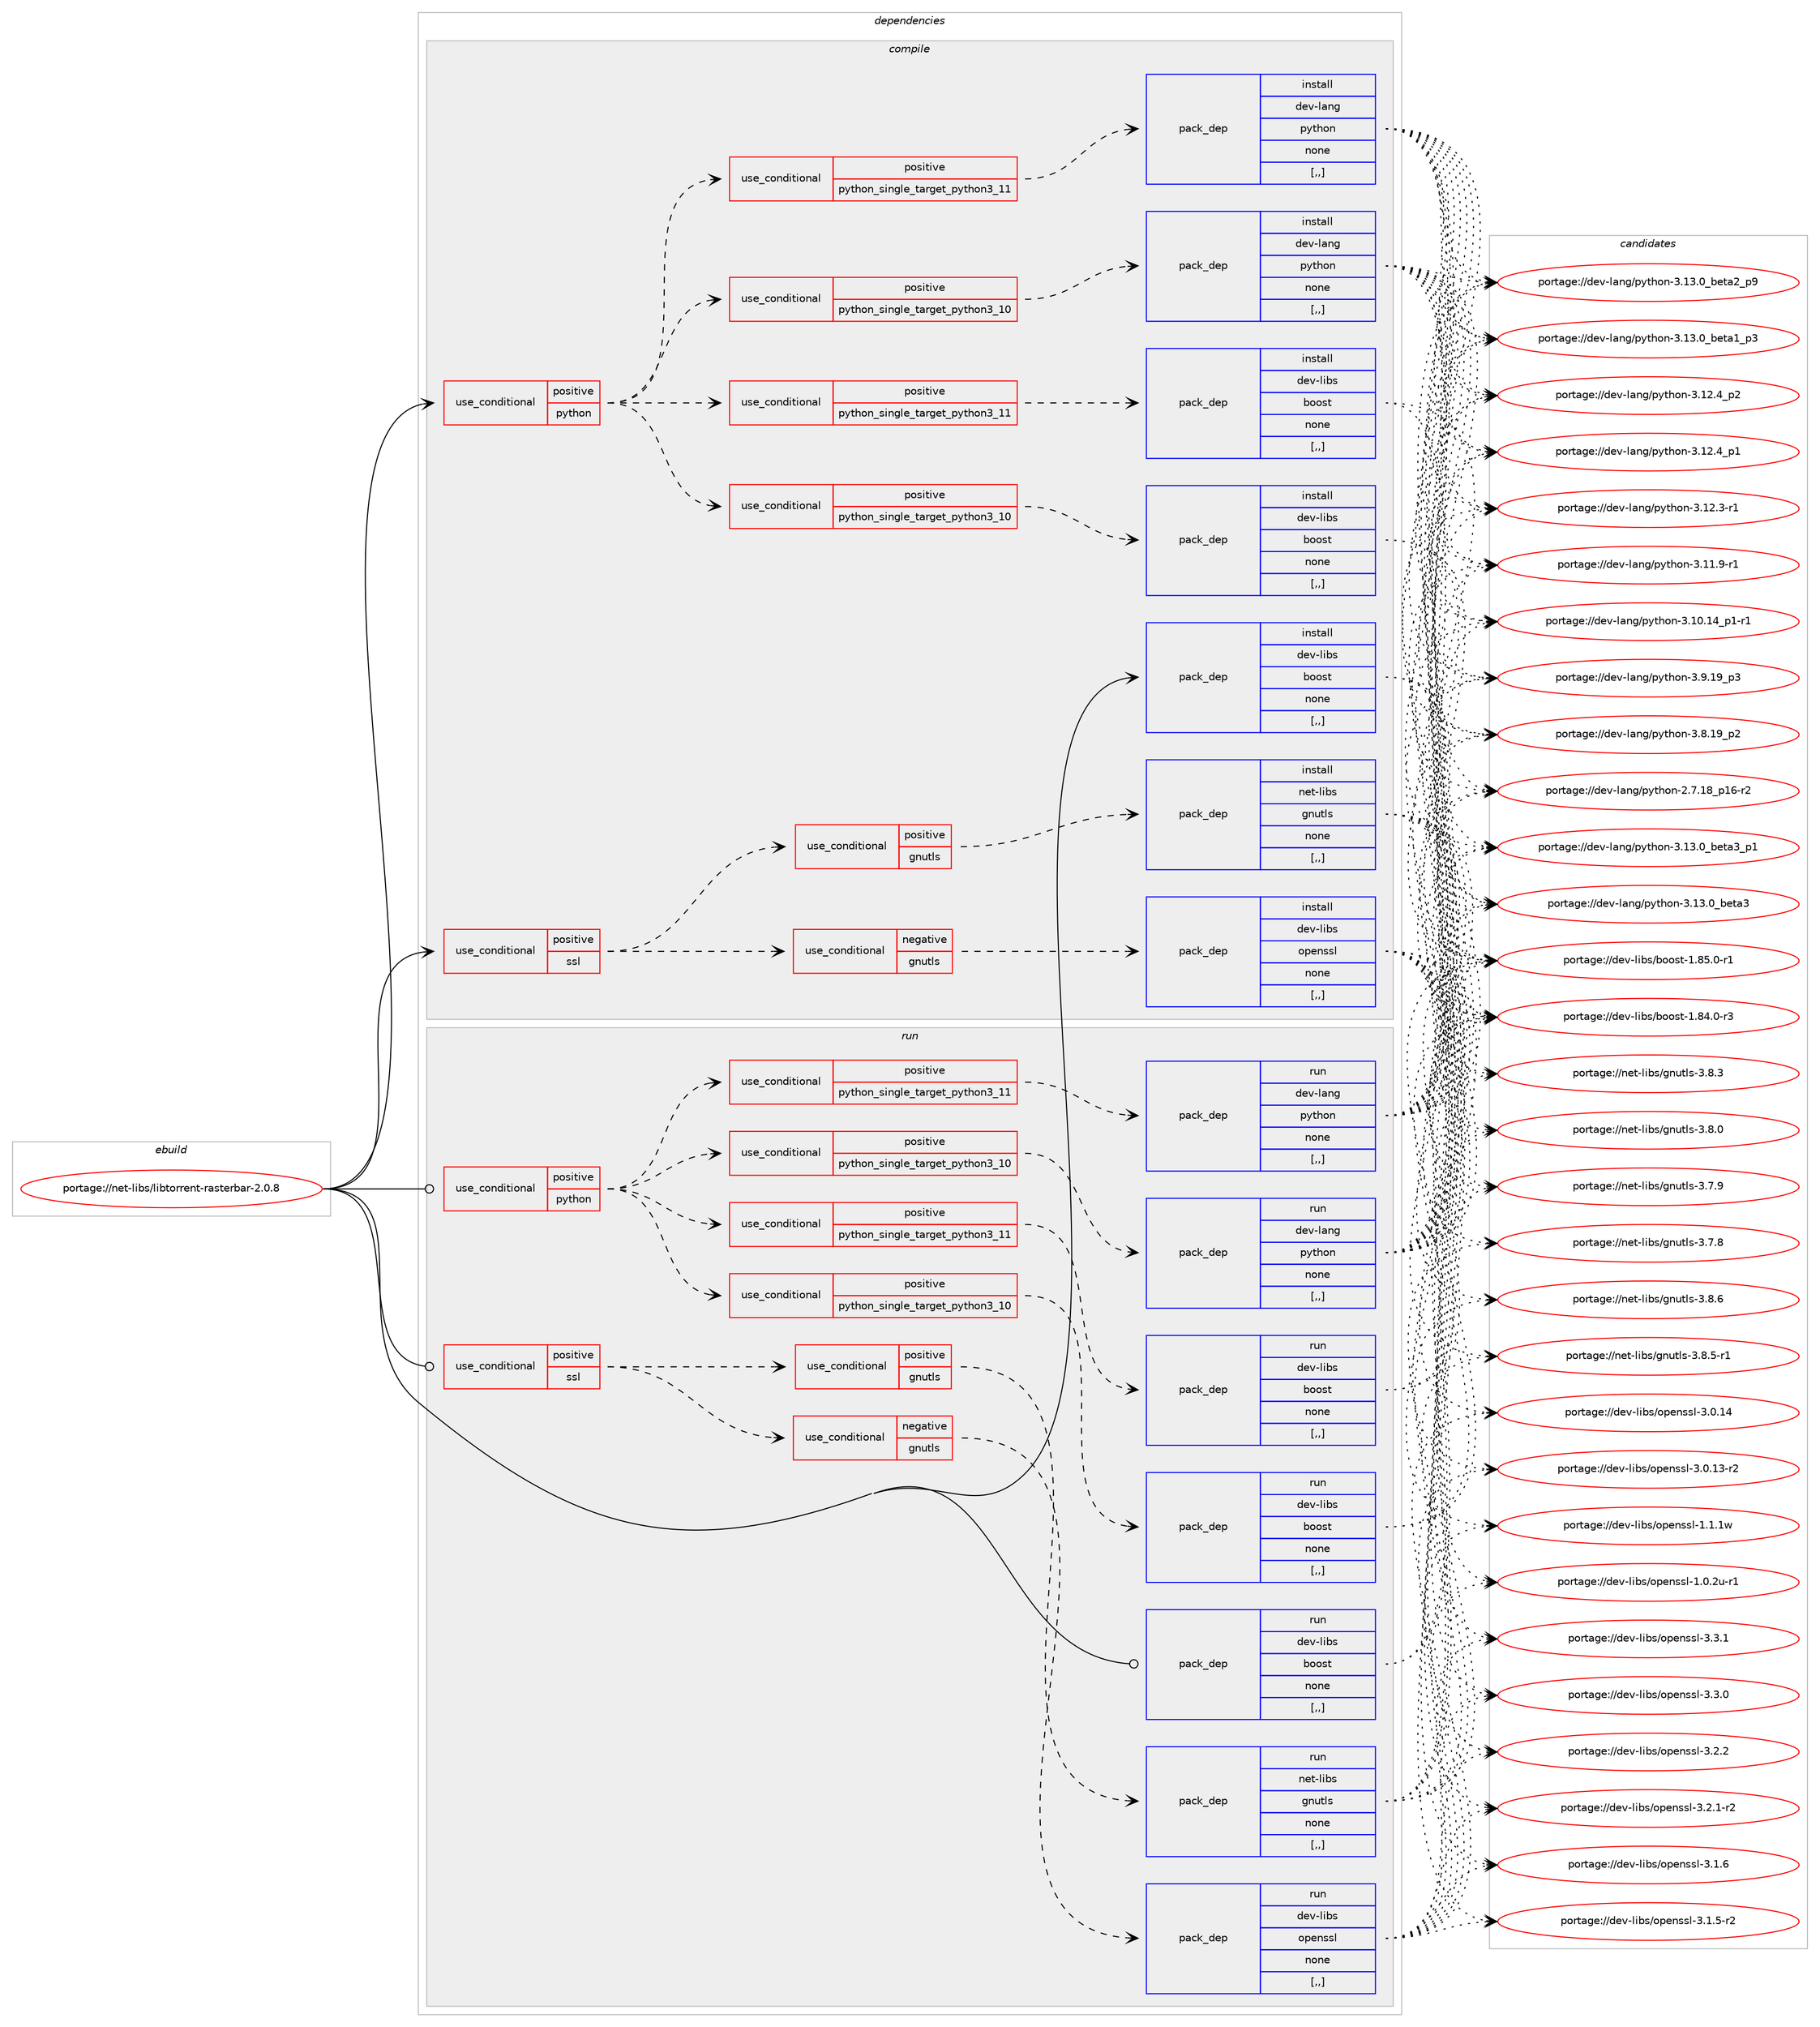 digraph prolog {

# *************
# Graph options
# *************

newrank=true;
concentrate=true;
compound=true;
graph [rankdir=LR,fontname=Helvetica,fontsize=10,ranksep=1.5];#, ranksep=2.5, nodesep=0.2];
edge  [arrowhead=vee];
node  [fontname=Helvetica,fontsize=10];

# **********
# The ebuild
# **********

subgraph cluster_leftcol {
color=gray;
label=<<i>ebuild</i>>;
id [label="portage://net-libs/libtorrent-rasterbar-2.0.8", color=red, width=4, href="../net-libs/libtorrent-rasterbar-2.0.8.svg"];
}

# ****************
# The dependencies
# ****************

subgraph cluster_midcol {
color=gray;
label=<<i>dependencies</i>>;
subgraph cluster_compile {
fillcolor="#eeeeee";
style=filled;
label=<<i>compile</i>>;
subgraph cond93635 {
dependency358978 [label=<<TABLE BORDER="0" CELLBORDER="1" CELLSPACING="0" CELLPADDING="4"><TR><TD ROWSPAN="3" CELLPADDING="10">use_conditional</TD></TR><TR><TD>positive</TD></TR><TR><TD>python</TD></TR></TABLE>>, shape=none, color=red];
subgraph cond93636 {
dependency358979 [label=<<TABLE BORDER="0" CELLBORDER="1" CELLSPACING="0" CELLPADDING="4"><TR><TD ROWSPAN="3" CELLPADDING="10">use_conditional</TD></TR><TR><TD>positive</TD></TR><TR><TD>python_single_target_python3_10</TD></TR></TABLE>>, shape=none, color=red];
subgraph pack262668 {
dependency358980 [label=<<TABLE BORDER="0" CELLBORDER="1" CELLSPACING="0" CELLPADDING="4" WIDTH="220"><TR><TD ROWSPAN="6" CELLPADDING="30">pack_dep</TD></TR><TR><TD WIDTH="110">install</TD></TR><TR><TD>dev-lang</TD></TR><TR><TD>python</TD></TR><TR><TD>none</TD></TR><TR><TD>[,,]</TD></TR></TABLE>>, shape=none, color=blue];
}
dependency358979:e -> dependency358980:w [weight=20,style="dashed",arrowhead="vee"];
}
dependency358978:e -> dependency358979:w [weight=20,style="dashed",arrowhead="vee"];
subgraph cond93637 {
dependency358981 [label=<<TABLE BORDER="0" CELLBORDER="1" CELLSPACING="0" CELLPADDING="4"><TR><TD ROWSPAN="3" CELLPADDING="10">use_conditional</TD></TR><TR><TD>positive</TD></TR><TR><TD>python_single_target_python3_11</TD></TR></TABLE>>, shape=none, color=red];
subgraph pack262669 {
dependency358982 [label=<<TABLE BORDER="0" CELLBORDER="1" CELLSPACING="0" CELLPADDING="4" WIDTH="220"><TR><TD ROWSPAN="6" CELLPADDING="30">pack_dep</TD></TR><TR><TD WIDTH="110">install</TD></TR><TR><TD>dev-lang</TD></TR><TR><TD>python</TD></TR><TR><TD>none</TD></TR><TR><TD>[,,]</TD></TR></TABLE>>, shape=none, color=blue];
}
dependency358981:e -> dependency358982:w [weight=20,style="dashed",arrowhead="vee"];
}
dependency358978:e -> dependency358981:w [weight=20,style="dashed",arrowhead="vee"];
subgraph cond93638 {
dependency358983 [label=<<TABLE BORDER="0" CELLBORDER="1" CELLSPACING="0" CELLPADDING="4"><TR><TD ROWSPAN="3" CELLPADDING="10">use_conditional</TD></TR><TR><TD>positive</TD></TR><TR><TD>python_single_target_python3_10</TD></TR></TABLE>>, shape=none, color=red];
subgraph pack262670 {
dependency358984 [label=<<TABLE BORDER="0" CELLBORDER="1" CELLSPACING="0" CELLPADDING="4" WIDTH="220"><TR><TD ROWSPAN="6" CELLPADDING="30">pack_dep</TD></TR><TR><TD WIDTH="110">install</TD></TR><TR><TD>dev-libs</TD></TR><TR><TD>boost</TD></TR><TR><TD>none</TD></TR><TR><TD>[,,]</TD></TR></TABLE>>, shape=none, color=blue];
}
dependency358983:e -> dependency358984:w [weight=20,style="dashed",arrowhead="vee"];
}
dependency358978:e -> dependency358983:w [weight=20,style="dashed",arrowhead="vee"];
subgraph cond93639 {
dependency358985 [label=<<TABLE BORDER="0" CELLBORDER="1" CELLSPACING="0" CELLPADDING="4"><TR><TD ROWSPAN="3" CELLPADDING="10">use_conditional</TD></TR><TR><TD>positive</TD></TR><TR><TD>python_single_target_python3_11</TD></TR></TABLE>>, shape=none, color=red];
subgraph pack262671 {
dependency358986 [label=<<TABLE BORDER="0" CELLBORDER="1" CELLSPACING="0" CELLPADDING="4" WIDTH="220"><TR><TD ROWSPAN="6" CELLPADDING="30">pack_dep</TD></TR><TR><TD WIDTH="110">install</TD></TR><TR><TD>dev-libs</TD></TR><TR><TD>boost</TD></TR><TR><TD>none</TD></TR><TR><TD>[,,]</TD></TR></TABLE>>, shape=none, color=blue];
}
dependency358985:e -> dependency358986:w [weight=20,style="dashed",arrowhead="vee"];
}
dependency358978:e -> dependency358985:w [weight=20,style="dashed",arrowhead="vee"];
}
id:e -> dependency358978:w [weight=20,style="solid",arrowhead="vee"];
subgraph cond93640 {
dependency358987 [label=<<TABLE BORDER="0" CELLBORDER="1" CELLSPACING="0" CELLPADDING="4"><TR><TD ROWSPAN="3" CELLPADDING="10">use_conditional</TD></TR><TR><TD>positive</TD></TR><TR><TD>ssl</TD></TR></TABLE>>, shape=none, color=red];
subgraph cond93641 {
dependency358988 [label=<<TABLE BORDER="0" CELLBORDER="1" CELLSPACING="0" CELLPADDING="4"><TR><TD ROWSPAN="3" CELLPADDING="10">use_conditional</TD></TR><TR><TD>positive</TD></TR><TR><TD>gnutls</TD></TR></TABLE>>, shape=none, color=red];
subgraph pack262672 {
dependency358989 [label=<<TABLE BORDER="0" CELLBORDER="1" CELLSPACING="0" CELLPADDING="4" WIDTH="220"><TR><TD ROWSPAN="6" CELLPADDING="30">pack_dep</TD></TR><TR><TD WIDTH="110">install</TD></TR><TR><TD>net-libs</TD></TR><TR><TD>gnutls</TD></TR><TR><TD>none</TD></TR><TR><TD>[,,]</TD></TR></TABLE>>, shape=none, color=blue];
}
dependency358988:e -> dependency358989:w [weight=20,style="dashed",arrowhead="vee"];
}
dependency358987:e -> dependency358988:w [weight=20,style="dashed",arrowhead="vee"];
subgraph cond93642 {
dependency358990 [label=<<TABLE BORDER="0" CELLBORDER="1" CELLSPACING="0" CELLPADDING="4"><TR><TD ROWSPAN="3" CELLPADDING="10">use_conditional</TD></TR><TR><TD>negative</TD></TR><TR><TD>gnutls</TD></TR></TABLE>>, shape=none, color=red];
subgraph pack262673 {
dependency358991 [label=<<TABLE BORDER="0" CELLBORDER="1" CELLSPACING="0" CELLPADDING="4" WIDTH="220"><TR><TD ROWSPAN="6" CELLPADDING="30">pack_dep</TD></TR><TR><TD WIDTH="110">install</TD></TR><TR><TD>dev-libs</TD></TR><TR><TD>openssl</TD></TR><TR><TD>none</TD></TR><TR><TD>[,,]</TD></TR></TABLE>>, shape=none, color=blue];
}
dependency358990:e -> dependency358991:w [weight=20,style="dashed",arrowhead="vee"];
}
dependency358987:e -> dependency358990:w [weight=20,style="dashed",arrowhead="vee"];
}
id:e -> dependency358987:w [weight=20,style="solid",arrowhead="vee"];
subgraph pack262674 {
dependency358992 [label=<<TABLE BORDER="0" CELLBORDER="1" CELLSPACING="0" CELLPADDING="4" WIDTH="220"><TR><TD ROWSPAN="6" CELLPADDING="30">pack_dep</TD></TR><TR><TD WIDTH="110">install</TD></TR><TR><TD>dev-libs</TD></TR><TR><TD>boost</TD></TR><TR><TD>none</TD></TR><TR><TD>[,,]</TD></TR></TABLE>>, shape=none, color=blue];
}
id:e -> dependency358992:w [weight=20,style="solid",arrowhead="vee"];
}
subgraph cluster_compileandrun {
fillcolor="#eeeeee";
style=filled;
label=<<i>compile and run</i>>;
}
subgraph cluster_run {
fillcolor="#eeeeee";
style=filled;
label=<<i>run</i>>;
subgraph cond93643 {
dependency358993 [label=<<TABLE BORDER="0" CELLBORDER="1" CELLSPACING="0" CELLPADDING="4"><TR><TD ROWSPAN="3" CELLPADDING="10">use_conditional</TD></TR><TR><TD>positive</TD></TR><TR><TD>python</TD></TR></TABLE>>, shape=none, color=red];
subgraph cond93644 {
dependency358994 [label=<<TABLE BORDER="0" CELLBORDER="1" CELLSPACING="0" CELLPADDING="4"><TR><TD ROWSPAN="3" CELLPADDING="10">use_conditional</TD></TR><TR><TD>positive</TD></TR><TR><TD>python_single_target_python3_10</TD></TR></TABLE>>, shape=none, color=red];
subgraph pack262675 {
dependency358995 [label=<<TABLE BORDER="0" CELLBORDER="1" CELLSPACING="0" CELLPADDING="4" WIDTH="220"><TR><TD ROWSPAN="6" CELLPADDING="30">pack_dep</TD></TR><TR><TD WIDTH="110">run</TD></TR><TR><TD>dev-lang</TD></TR><TR><TD>python</TD></TR><TR><TD>none</TD></TR><TR><TD>[,,]</TD></TR></TABLE>>, shape=none, color=blue];
}
dependency358994:e -> dependency358995:w [weight=20,style="dashed",arrowhead="vee"];
}
dependency358993:e -> dependency358994:w [weight=20,style="dashed",arrowhead="vee"];
subgraph cond93645 {
dependency358996 [label=<<TABLE BORDER="0" CELLBORDER="1" CELLSPACING="0" CELLPADDING="4"><TR><TD ROWSPAN="3" CELLPADDING="10">use_conditional</TD></TR><TR><TD>positive</TD></TR><TR><TD>python_single_target_python3_11</TD></TR></TABLE>>, shape=none, color=red];
subgraph pack262676 {
dependency358997 [label=<<TABLE BORDER="0" CELLBORDER="1" CELLSPACING="0" CELLPADDING="4" WIDTH="220"><TR><TD ROWSPAN="6" CELLPADDING="30">pack_dep</TD></TR><TR><TD WIDTH="110">run</TD></TR><TR><TD>dev-lang</TD></TR><TR><TD>python</TD></TR><TR><TD>none</TD></TR><TR><TD>[,,]</TD></TR></TABLE>>, shape=none, color=blue];
}
dependency358996:e -> dependency358997:w [weight=20,style="dashed",arrowhead="vee"];
}
dependency358993:e -> dependency358996:w [weight=20,style="dashed",arrowhead="vee"];
subgraph cond93646 {
dependency358998 [label=<<TABLE BORDER="0" CELLBORDER="1" CELLSPACING="0" CELLPADDING="4"><TR><TD ROWSPAN="3" CELLPADDING="10">use_conditional</TD></TR><TR><TD>positive</TD></TR><TR><TD>python_single_target_python3_10</TD></TR></TABLE>>, shape=none, color=red];
subgraph pack262677 {
dependency358999 [label=<<TABLE BORDER="0" CELLBORDER="1" CELLSPACING="0" CELLPADDING="4" WIDTH="220"><TR><TD ROWSPAN="6" CELLPADDING="30">pack_dep</TD></TR><TR><TD WIDTH="110">run</TD></TR><TR><TD>dev-libs</TD></TR><TR><TD>boost</TD></TR><TR><TD>none</TD></TR><TR><TD>[,,]</TD></TR></TABLE>>, shape=none, color=blue];
}
dependency358998:e -> dependency358999:w [weight=20,style="dashed",arrowhead="vee"];
}
dependency358993:e -> dependency358998:w [weight=20,style="dashed",arrowhead="vee"];
subgraph cond93647 {
dependency359000 [label=<<TABLE BORDER="0" CELLBORDER="1" CELLSPACING="0" CELLPADDING="4"><TR><TD ROWSPAN="3" CELLPADDING="10">use_conditional</TD></TR><TR><TD>positive</TD></TR><TR><TD>python_single_target_python3_11</TD></TR></TABLE>>, shape=none, color=red];
subgraph pack262678 {
dependency359001 [label=<<TABLE BORDER="0" CELLBORDER="1" CELLSPACING="0" CELLPADDING="4" WIDTH="220"><TR><TD ROWSPAN="6" CELLPADDING="30">pack_dep</TD></TR><TR><TD WIDTH="110">run</TD></TR><TR><TD>dev-libs</TD></TR><TR><TD>boost</TD></TR><TR><TD>none</TD></TR><TR><TD>[,,]</TD></TR></TABLE>>, shape=none, color=blue];
}
dependency359000:e -> dependency359001:w [weight=20,style="dashed",arrowhead="vee"];
}
dependency358993:e -> dependency359000:w [weight=20,style="dashed",arrowhead="vee"];
}
id:e -> dependency358993:w [weight=20,style="solid",arrowhead="odot"];
subgraph cond93648 {
dependency359002 [label=<<TABLE BORDER="0" CELLBORDER="1" CELLSPACING="0" CELLPADDING="4"><TR><TD ROWSPAN="3" CELLPADDING="10">use_conditional</TD></TR><TR><TD>positive</TD></TR><TR><TD>ssl</TD></TR></TABLE>>, shape=none, color=red];
subgraph cond93649 {
dependency359003 [label=<<TABLE BORDER="0" CELLBORDER="1" CELLSPACING="0" CELLPADDING="4"><TR><TD ROWSPAN="3" CELLPADDING="10">use_conditional</TD></TR><TR><TD>positive</TD></TR><TR><TD>gnutls</TD></TR></TABLE>>, shape=none, color=red];
subgraph pack262679 {
dependency359004 [label=<<TABLE BORDER="0" CELLBORDER="1" CELLSPACING="0" CELLPADDING="4" WIDTH="220"><TR><TD ROWSPAN="6" CELLPADDING="30">pack_dep</TD></TR><TR><TD WIDTH="110">run</TD></TR><TR><TD>net-libs</TD></TR><TR><TD>gnutls</TD></TR><TR><TD>none</TD></TR><TR><TD>[,,]</TD></TR></TABLE>>, shape=none, color=blue];
}
dependency359003:e -> dependency359004:w [weight=20,style="dashed",arrowhead="vee"];
}
dependency359002:e -> dependency359003:w [weight=20,style="dashed",arrowhead="vee"];
subgraph cond93650 {
dependency359005 [label=<<TABLE BORDER="0" CELLBORDER="1" CELLSPACING="0" CELLPADDING="4"><TR><TD ROWSPAN="3" CELLPADDING="10">use_conditional</TD></TR><TR><TD>negative</TD></TR><TR><TD>gnutls</TD></TR></TABLE>>, shape=none, color=red];
subgraph pack262680 {
dependency359006 [label=<<TABLE BORDER="0" CELLBORDER="1" CELLSPACING="0" CELLPADDING="4" WIDTH="220"><TR><TD ROWSPAN="6" CELLPADDING="30">pack_dep</TD></TR><TR><TD WIDTH="110">run</TD></TR><TR><TD>dev-libs</TD></TR><TR><TD>openssl</TD></TR><TR><TD>none</TD></TR><TR><TD>[,,]</TD></TR></TABLE>>, shape=none, color=blue];
}
dependency359005:e -> dependency359006:w [weight=20,style="dashed",arrowhead="vee"];
}
dependency359002:e -> dependency359005:w [weight=20,style="dashed",arrowhead="vee"];
}
id:e -> dependency359002:w [weight=20,style="solid",arrowhead="odot"];
subgraph pack262681 {
dependency359007 [label=<<TABLE BORDER="0" CELLBORDER="1" CELLSPACING="0" CELLPADDING="4" WIDTH="220"><TR><TD ROWSPAN="6" CELLPADDING="30">pack_dep</TD></TR><TR><TD WIDTH="110">run</TD></TR><TR><TD>dev-libs</TD></TR><TR><TD>boost</TD></TR><TR><TD>none</TD></TR><TR><TD>[,,]</TD></TR></TABLE>>, shape=none, color=blue];
}
id:e -> dependency359007:w [weight=20,style="solid",arrowhead="odot"];
}
}

# **************
# The candidates
# **************

subgraph cluster_choices {
rank=same;
color=gray;
label=<<i>candidates</i>>;

subgraph choice262668 {
color=black;
nodesep=1;
choice10010111845108971101034711212111610411111045514649514648959810111697519511249 [label="portage://dev-lang/python-3.13.0_beta3_p1", color=red, width=4,href="../dev-lang/python-3.13.0_beta3_p1.svg"];
choice1001011184510897110103471121211161041111104551464951464895981011169751 [label="portage://dev-lang/python-3.13.0_beta3", color=red, width=4,href="../dev-lang/python-3.13.0_beta3.svg"];
choice10010111845108971101034711212111610411111045514649514648959810111697509511257 [label="portage://dev-lang/python-3.13.0_beta2_p9", color=red, width=4,href="../dev-lang/python-3.13.0_beta2_p9.svg"];
choice10010111845108971101034711212111610411111045514649514648959810111697499511251 [label="portage://dev-lang/python-3.13.0_beta1_p3", color=red, width=4,href="../dev-lang/python-3.13.0_beta1_p3.svg"];
choice100101118451089711010347112121116104111110455146495046529511250 [label="portage://dev-lang/python-3.12.4_p2", color=red, width=4,href="../dev-lang/python-3.12.4_p2.svg"];
choice100101118451089711010347112121116104111110455146495046529511249 [label="portage://dev-lang/python-3.12.4_p1", color=red, width=4,href="../dev-lang/python-3.12.4_p1.svg"];
choice100101118451089711010347112121116104111110455146495046514511449 [label="portage://dev-lang/python-3.12.3-r1", color=red, width=4,href="../dev-lang/python-3.12.3-r1.svg"];
choice100101118451089711010347112121116104111110455146494946574511449 [label="portage://dev-lang/python-3.11.9-r1", color=red, width=4,href="../dev-lang/python-3.11.9-r1.svg"];
choice100101118451089711010347112121116104111110455146494846495295112494511449 [label="portage://dev-lang/python-3.10.14_p1-r1", color=red, width=4,href="../dev-lang/python-3.10.14_p1-r1.svg"];
choice100101118451089711010347112121116104111110455146574649579511251 [label="portage://dev-lang/python-3.9.19_p3", color=red, width=4,href="../dev-lang/python-3.9.19_p3.svg"];
choice100101118451089711010347112121116104111110455146564649579511250 [label="portage://dev-lang/python-3.8.19_p2", color=red, width=4,href="../dev-lang/python-3.8.19_p2.svg"];
choice100101118451089711010347112121116104111110455046554649569511249544511450 [label="portage://dev-lang/python-2.7.18_p16-r2", color=red, width=4,href="../dev-lang/python-2.7.18_p16-r2.svg"];
dependency358980:e -> choice10010111845108971101034711212111610411111045514649514648959810111697519511249:w [style=dotted,weight="100"];
dependency358980:e -> choice1001011184510897110103471121211161041111104551464951464895981011169751:w [style=dotted,weight="100"];
dependency358980:e -> choice10010111845108971101034711212111610411111045514649514648959810111697509511257:w [style=dotted,weight="100"];
dependency358980:e -> choice10010111845108971101034711212111610411111045514649514648959810111697499511251:w [style=dotted,weight="100"];
dependency358980:e -> choice100101118451089711010347112121116104111110455146495046529511250:w [style=dotted,weight="100"];
dependency358980:e -> choice100101118451089711010347112121116104111110455146495046529511249:w [style=dotted,weight="100"];
dependency358980:e -> choice100101118451089711010347112121116104111110455146495046514511449:w [style=dotted,weight="100"];
dependency358980:e -> choice100101118451089711010347112121116104111110455146494946574511449:w [style=dotted,weight="100"];
dependency358980:e -> choice100101118451089711010347112121116104111110455146494846495295112494511449:w [style=dotted,weight="100"];
dependency358980:e -> choice100101118451089711010347112121116104111110455146574649579511251:w [style=dotted,weight="100"];
dependency358980:e -> choice100101118451089711010347112121116104111110455146564649579511250:w [style=dotted,weight="100"];
dependency358980:e -> choice100101118451089711010347112121116104111110455046554649569511249544511450:w [style=dotted,weight="100"];
}
subgraph choice262669 {
color=black;
nodesep=1;
choice10010111845108971101034711212111610411111045514649514648959810111697519511249 [label="portage://dev-lang/python-3.13.0_beta3_p1", color=red, width=4,href="../dev-lang/python-3.13.0_beta3_p1.svg"];
choice1001011184510897110103471121211161041111104551464951464895981011169751 [label="portage://dev-lang/python-3.13.0_beta3", color=red, width=4,href="../dev-lang/python-3.13.0_beta3.svg"];
choice10010111845108971101034711212111610411111045514649514648959810111697509511257 [label="portage://dev-lang/python-3.13.0_beta2_p9", color=red, width=4,href="../dev-lang/python-3.13.0_beta2_p9.svg"];
choice10010111845108971101034711212111610411111045514649514648959810111697499511251 [label="portage://dev-lang/python-3.13.0_beta1_p3", color=red, width=4,href="../dev-lang/python-3.13.0_beta1_p3.svg"];
choice100101118451089711010347112121116104111110455146495046529511250 [label="portage://dev-lang/python-3.12.4_p2", color=red, width=4,href="../dev-lang/python-3.12.4_p2.svg"];
choice100101118451089711010347112121116104111110455146495046529511249 [label="portage://dev-lang/python-3.12.4_p1", color=red, width=4,href="../dev-lang/python-3.12.4_p1.svg"];
choice100101118451089711010347112121116104111110455146495046514511449 [label="portage://dev-lang/python-3.12.3-r1", color=red, width=4,href="../dev-lang/python-3.12.3-r1.svg"];
choice100101118451089711010347112121116104111110455146494946574511449 [label="portage://dev-lang/python-3.11.9-r1", color=red, width=4,href="../dev-lang/python-3.11.9-r1.svg"];
choice100101118451089711010347112121116104111110455146494846495295112494511449 [label="portage://dev-lang/python-3.10.14_p1-r1", color=red, width=4,href="../dev-lang/python-3.10.14_p1-r1.svg"];
choice100101118451089711010347112121116104111110455146574649579511251 [label="portage://dev-lang/python-3.9.19_p3", color=red, width=4,href="../dev-lang/python-3.9.19_p3.svg"];
choice100101118451089711010347112121116104111110455146564649579511250 [label="portage://dev-lang/python-3.8.19_p2", color=red, width=4,href="../dev-lang/python-3.8.19_p2.svg"];
choice100101118451089711010347112121116104111110455046554649569511249544511450 [label="portage://dev-lang/python-2.7.18_p16-r2", color=red, width=4,href="../dev-lang/python-2.7.18_p16-r2.svg"];
dependency358982:e -> choice10010111845108971101034711212111610411111045514649514648959810111697519511249:w [style=dotted,weight="100"];
dependency358982:e -> choice1001011184510897110103471121211161041111104551464951464895981011169751:w [style=dotted,weight="100"];
dependency358982:e -> choice10010111845108971101034711212111610411111045514649514648959810111697509511257:w [style=dotted,weight="100"];
dependency358982:e -> choice10010111845108971101034711212111610411111045514649514648959810111697499511251:w [style=dotted,weight="100"];
dependency358982:e -> choice100101118451089711010347112121116104111110455146495046529511250:w [style=dotted,weight="100"];
dependency358982:e -> choice100101118451089711010347112121116104111110455146495046529511249:w [style=dotted,weight="100"];
dependency358982:e -> choice100101118451089711010347112121116104111110455146495046514511449:w [style=dotted,weight="100"];
dependency358982:e -> choice100101118451089711010347112121116104111110455146494946574511449:w [style=dotted,weight="100"];
dependency358982:e -> choice100101118451089711010347112121116104111110455146494846495295112494511449:w [style=dotted,weight="100"];
dependency358982:e -> choice100101118451089711010347112121116104111110455146574649579511251:w [style=dotted,weight="100"];
dependency358982:e -> choice100101118451089711010347112121116104111110455146564649579511250:w [style=dotted,weight="100"];
dependency358982:e -> choice100101118451089711010347112121116104111110455046554649569511249544511450:w [style=dotted,weight="100"];
}
subgraph choice262670 {
color=black;
nodesep=1;
choice10010111845108105981154798111111115116454946565346484511449 [label="portage://dev-libs/boost-1.85.0-r1", color=red, width=4,href="../dev-libs/boost-1.85.0-r1.svg"];
choice10010111845108105981154798111111115116454946565246484511451 [label="portage://dev-libs/boost-1.84.0-r3", color=red, width=4,href="../dev-libs/boost-1.84.0-r3.svg"];
dependency358984:e -> choice10010111845108105981154798111111115116454946565346484511449:w [style=dotted,weight="100"];
dependency358984:e -> choice10010111845108105981154798111111115116454946565246484511451:w [style=dotted,weight="100"];
}
subgraph choice262671 {
color=black;
nodesep=1;
choice10010111845108105981154798111111115116454946565346484511449 [label="portage://dev-libs/boost-1.85.0-r1", color=red, width=4,href="../dev-libs/boost-1.85.0-r1.svg"];
choice10010111845108105981154798111111115116454946565246484511451 [label="portage://dev-libs/boost-1.84.0-r3", color=red, width=4,href="../dev-libs/boost-1.84.0-r3.svg"];
dependency358986:e -> choice10010111845108105981154798111111115116454946565346484511449:w [style=dotted,weight="100"];
dependency358986:e -> choice10010111845108105981154798111111115116454946565246484511451:w [style=dotted,weight="100"];
}
subgraph choice262672 {
color=black;
nodesep=1;
choice110101116451081059811547103110117116108115455146564654 [label="portage://net-libs/gnutls-3.8.6", color=red, width=4,href="../net-libs/gnutls-3.8.6.svg"];
choice1101011164510810598115471031101171161081154551465646534511449 [label="portage://net-libs/gnutls-3.8.5-r1", color=red, width=4,href="../net-libs/gnutls-3.8.5-r1.svg"];
choice110101116451081059811547103110117116108115455146564651 [label="portage://net-libs/gnutls-3.8.3", color=red, width=4,href="../net-libs/gnutls-3.8.3.svg"];
choice110101116451081059811547103110117116108115455146564648 [label="portage://net-libs/gnutls-3.8.0", color=red, width=4,href="../net-libs/gnutls-3.8.0.svg"];
choice110101116451081059811547103110117116108115455146554657 [label="portage://net-libs/gnutls-3.7.9", color=red, width=4,href="../net-libs/gnutls-3.7.9.svg"];
choice110101116451081059811547103110117116108115455146554656 [label="portage://net-libs/gnutls-3.7.8", color=red, width=4,href="../net-libs/gnutls-3.7.8.svg"];
dependency358989:e -> choice110101116451081059811547103110117116108115455146564654:w [style=dotted,weight="100"];
dependency358989:e -> choice1101011164510810598115471031101171161081154551465646534511449:w [style=dotted,weight="100"];
dependency358989:e -> choice110101116451081059811547103110117116108115455146564651:w [style=dotted,weight="100"];
dependency358989:e -> choice110101116451081059811547103110117116108115455146564648:w [style=dotted,weight="100"];
dependency358989:e -> choice110101116451081059811547103110117116108115455146554657:w [style=dotted,weight="100"];
dependency358989:e -> choice110101116451081059811547103110117116108115455146554656:w [style=dotted,weight="100"];
}
subgraph choice262673 {
color=black;
nodesep=1;
choice100101118451081059811547111112101110115115108455146514649 [label="portage://dev-libs/openssl-3.3.1", color=red, width=4,href="../dev-libs/openssl-3.3.1.svg"];
choice100101118451081059811547111112101110115115108455146514648 [label="portage://dev-libs/openssl-3.3.0", color=red, width=4,href="../dev-libs/openssl-3.3.0.svg"];
choice100101118451081059811547111112101110115115108455146504650 [label="portage://dev-libs/openssl-3.2.2", color=red, width=4,href="../dev-libs/openssl-3.2.2.svg"];
choice1001011184510810598115471111121011101151151084551465046494511450 [label="portage://dev-libs/openssl-3.2.1-r2", color=red, width=4,href="../dev-libs/openssl-3.2.1-r2.svg"];
choice100101118451081059811547111112101110115115108455146494654 [label="portage://dev-libs/openssl-3.1.6", color=red, width=4,href="../dev-libs/openssl-3.1.6.svg"];
choice1001011184510810598115471111121011101151151084551464946534511450 [label="portage://dev-libs/openssl-3.1.5-r2", color=red, width=4,href="../dev-libs/openssl-3.1.5-r2.svg"];
choice10010111845108105981154711111210111011511510845514648464952 [label="portage://dev-libs/openssl-3.0.14", color=red, width=4,href="../dev-libs/openssl-3.0.14.svg"];
choice100101118451081059811547111112101110115115108455146484649514511450 [label="portage://dev-libs/openssl-3.0.13-r2", color=red, width=4,href="../dev-libs/openssl-3.0.13-r2.svg"];
choice100101118451081059811547111112101110115115108454946494649119 [label="portage://dev-libs/openssl-1.1.1w", color=red, width=4,href="../dev-libs/openssl-1.1.1w.svg"];
choice1001011184510810598115471111121011101151151084549464846501174511449 [label="portage://dev-libs/openssl-1.0.2u-r1", color=red, width=4,href="../dev-libs/openssl-1.0.2u-r1.svg"];
dependency358991:e -> choice100101118451081059811547111112101110115115108455146514649:w [style=dotted,weight="100"];
dependency358991:e -> choice100101118451081059811547111112101110115115108455146514648:w [style=dotted,weight="100"];
dependency358991:e -> choice100101118451081059811547111112101110115115108455146504650:w [style=dotted,weight="100"];
dependency358991:e -> choice1001011184510810598115471111121011101151151084551465046494511450:w [style=dotted,weight="100"];
dependency358991:e -> choice100101118451081059811547111112101110115115108455146494654:w [style=dotted,weight="100"];
dependency358991:e -> choice1001011184510810598115471111121011101151151084551464946534511450:w [style=dotted,weight="100"];
dependency358991:e -> choice10010111845108105981154711111210111011511510845514648464952:w [style=dotted,weight="100"];
dependency358991:e -> choice100101118451081059811547111112101110115115108455146484649514511450:w [style=dotted,weight="100"];
dependency358991:e -> choice100101118451081059811547111112101110115115108454946494649119:w [style=dotted,weight="100"];
dependency358991:e -> choice1001011184510810598115471111121011101151151084549464846501174511449:w [style=dotted,weight="100"];
}
subgraph choice262674 {
color=black;
nodesep=1;
choice10010111845108105981154798111111115116454946565346484511449 [label="portage://dev-libs/boost-1.85.0-r1", color=red, width=4,href="../dev-libs/boost-1.85.0-r1.svg"];
choice10010111845108105981154798111111115116454946565246484511451 [label="portage://dev-libs/boost-1.84.0-r3", color=red, width=4,href="../dev-libs/boost-1.84.0-r3.svg"];
dependency358992:e -> choice10010111845108105981154798111111115116454946565346484511449:w [style=dotted,weight="100"];
dependency358992:e -> choice10010111845108105981154798111111115116454946565246484511451:w [style=dotted,weight="100"];
}
subgraph choice262675 {
color=black;
nodesep=1;
choice10010111845108971101034711212111610411111045514649514648959810111697519511249 [label="portage://dev-lang/python-3.13.0_beta3_p1", color=red, width=4,href="../dev-lang/python-3.13.0_beta3_p1.svg"];
choice1001011184510897110103471121211161041111104551464951464895981011169751 [label="portage://dev-lang/python-3.13.0_beta3", color=red, width=4,href="../dev-lang/python-3.13.0_beta3.svg"];
choice10010111845108971101034711212111610411111045514649514648959810111697509511257 [label="portage://dev-lang/python-3.13.0_beta2_p9", color=red, width=4,href="../dev-lang/python-3.13.0_beta2_p9.svg"];
choice10010111845108971101034711212111610411111045514649514648959810111697499511251 [label="portage://dev-lang/python-3.13.0_beta1_p3", color=red, width=4,href="../dev-lang/python-3.13.0_beta1_p3.svg"];
choice100101118451089711010347112121116104111110455146495046529511250 [label="portage://dev-lang/python-3.12.4_p2", color=red, width=4,href="../dev-lang/python-3.12.4_p2.svg"];
choice100101118451089711010347112121116104111110455146495046529511249 [label="portage://dev-lang/python-3.12.4_p1", color=red, width=4,href="../dev-lang/python-3.12.4_p1.svg"];
choice100101118451089711010347112121116104111110455146495046514511449 [label="portage://dev-lang/python-3.12.3-r1", color=red, width=4,href="../dev-lang/python-3.12.3-r1.svg"];
choice100101118451089711010347112121116104111110455146494946574511449 [label="portage://dev-lang/python-3.11.9-r1", color=red, width=4,href="../dev-lang/python-3.11.9-r1.svg"];
choice100101118451089711010347112121116104111110455146494846495295112494511449 [label="portage://dev-lang/python-3.10.14_p1-r1", color=red, width=4,href="../dev-lang/python-3.10.14_p1-r1.svg"];
choice100101118451089711010347112121116104111110455146574649579511251 [label="portage://dev-lang/python-3.9.19_p3", color=red, width=4,href="../dev-lang/python-3.9.19_p3.svg"];
choice100101118451089711010347112121116104111110455146564649579511250 [label="portage://dev-lang/python-3.8.19_p2", color=red, width=4,href="../dev-lang/python-3.8.19_p2.svg"];
choice100101118451089711010347112121116104111110455046554649569511249544511450 [label="portage://dev-lang/python-2.7.18_p16-r2", color=red, width=4,href="../dev-lang/python-2.7.18_p16-r2.svg"];
dependency358995:e -> choice10010111845108971101034711212111610411111045514649514648959810111697519511249:w [style=dotted,weight="100"];
dependency358995:e -> choice1001011184510897110103471121211161041111104551464951464895981011169751:w [style=dotted,weight="100"];
dependency358995:e -> choice10010111845108971101034711212111610411111045514649514648959810111697509511257:w [style=dotted,weight="100"];
dependency358995:e -> choice10010111845108971101034711212111610411111045514649514648959810111697499511251:w [style=dotted,weight="100"];
dependency358995:e -> choice100101118451089711010347112121116104111110455146495046529511250:w [style=dotted,weight="100"];
dependency358995:e -> choice100101118451089711010347112121116104111110455146495046529511249:w [style=dotted,weight="100"];
dependency358995:e -> choice100101118451089711010347112121116104111110455146495046514511449:w [style=dotted,weight="100"];
dependency358995:e -> choice100101118451089711010347112121116104111110455146494946574511449:w [style=dotted,weight="100"];
dependency358995:e -> choice100101118451089711010347112121116104111110455146494846495295112494511449:w [style=dotted,weight="100"];
dependency358995:e -> choice100101118451089711010347112121116104111110455146574649579511251:w [style=dotted,weight="100"];
dependency358995:e -> choice100101118451089711010347112121116104111110455146564649579511250:w [style=dotted,weight="100"];
dependency358995:e -> choice100101118451089711010347112121116104111110455046554649569511249544511450:w [style=dotted,weight="100"];
}
subgraph choice262676 {
color=black;
nodesep=1;
choice10010111845108971101034711212111610411111045514649514648959810111697519511249 [label="portage://dev-lang/python-3.13.0_beta3_p1", color=red, width=4,href="../dev-lang/python-3.13.0_beta3_p1.svg"];
choice1001011184510897110103471121211161041111104551464951464895981011169751 [label="portage://dev-lang/python-3.13.0_beta3", color=red, width=4,href="../dev-lang/python-3.13.0_beta3.svg"];
choice10010111845108971101034711212111610411111045514649514648959810111697509511257 [label="portage://dev-lang/python-3.13.0_beta2_p9", color=red, width=4,href="../dev-lang/python-3.13.0_beta2_p9.svg"];
choice10010111845108971101034711212111610411111045514649514648959810111697499511251 [label="portage://dev-lang/python-3.13.0_beta1_p3", color=red, width=4,href="../dev-lang/python-3.13.0_beta1_p3.svg"];
choice100101118451089711010347112121116104111110455146495046529511250 [label="portage://dev-lang/python-3.12.4_p2", color=red, width=4,href="../dev-lang/python-3.12.4_p2.svg"];
choice100101118451089711010347112121116104111110455146495046529511249 [label="portage://dev-lang/python-3.12.4_p1", color=red, width=4,href="../dev-lang/python-3.12.4_p1.svg"];
choice100101118451089711010347112121116104111110455146495046514511449 [label="portage://dev-lang/python-3.12.3-r1", color=red, width=4,href="../dev-lang/python-3.12.3-r1.svg"];
choice100101118451089711010347112121116104111110455146494946574511449 [label="portage://dev-lang/python-3.11.9-r1", color=red, width=4,href="../dev-lang/python-3.11.9-r1.svg"];
choice100101118451089711010347112121116104111110455146494846495295112494511449 [label="portage://dev-lang/python-3.10.14_p1-r1", color=red, width=4,href="../dev-lang/python-3.10.14_p1-r1.svg"];
choice100101118451089711010347112121116104111110455146574649579511251 [label="portage://dev-lang/python-3.9.19_p3", color=red, width=4,href="../dev-lang/python-3.9.19_p3.svg"];
choice100101118451089711010347112121116104111110455146564649579511250 [label="portage://dev-lang/python-3.8.19_p2", color=red, width=4,href="../dev-lang/python-3.8.19_p2.svg"];
choice100101118451089711010347112121116104111110455046554649569511249544511450 [label="portage://dev-lang/python-2.7.18_p16-r2", color=red, width=4,href="../dev-lang/python-2.7.18_p16-r2.svg"];
dependency358997:e -> choice10010111845108971101034711212111610411111045514649514648959810111697519511249:w [style=dotted,weight="100"];
dependency358997:e -> choice1001011184510897110103471121211161041111104551464951464895981011169751:w [style=dotted,weight="100"];
dependency358997:e -> choice10010111845108971101034711212111610411111045514649514648959810111697509511257:w [style=dotted,weight="100"];
dependency358997:e -> choice10010111845108971101034711212111610411111045514649514648959810111697499511251:w [style=dotted,weight="100"];
dependency358997:e -> choice100101118451089711010347112121116104111110455146495046529511250:w [style=dotted,weight="100"];
dependency358997:e -> choice100101118451089711010347112121116104111110455146495046529511249:w [style=dotted,weight="100"];
dependency358997:e -> choice100101118451089711010347112121116104111110455146495046514511449:w [style=dotted,weight="100"];
dependency358997:e -> choice100101118451089711010347112121116104111110455146494946574511449:w [style=dotted,weight="100"];
dependency358997:e -> choice100101118451089711010347112121116104111110455146494846495295112494511449:w [style=dotted,weight="100"];
dependency358997:e -> choice100101118451089711010347112121116104111110455146574649579511251:w [style=dotted,weight="100"];
dependency358997:e -> choice100101118451089711010347112121116104111110455146564649579511250:w [style=dotted,weight="100"];
dependency358997:e -> choice100101118451089711010347112121116104111110455046554649569511249544511450:w [style=dotted,weight="100"];
}
subgraph choice262677 {
color=black;
nodesep=1;
choice10010111845108105981154798111111115116454946565346484511449 [label="portage://dev-libs/boost-1.85.0-r1", color=red, width=4,href="../dev-libs/boost-1.85.0-r1.svg"];
choice10010111845108105981154798111111115116454946565246484511451 [label="portage://dev-libs/boost-1.84.0-r3", color=red, width=4,href="../dev-libs/boost-1.84.0-r3.svg"];
dependency358999:e -> choice10010111845108105981154798111111115116454946565346484511449:w [style=dotted,weight="100"];
dependency358999:e -> choice10010111845108105981154798111111115116454946565246484511451:w [style=dotted,weight="100"];
}
subgraph choice262678 {
color=black;
nodesep=1;
choice10010111845108105981154798111111115116454946565346484511449 [label="portage://dev-libs/boost-1.85.0-r1", color=red, width=4,href="../dev-libs/boost-1.85.0-r1.svg"];
choice10010111845108105981154798111111115116454946565246484511451 [label="portage://dev-libs/boost-1.84.0-r3", color=red, width=4,href="../dev-libs/boost-1.84.0-r3.svg"];
dependency359001:e -> choice10010111845108105981154798111111115116454946565346484511449:w [style=dotted,weight="100"];
dependency359001:e -> choice10010111845108105981154798111111115116454946565246484511451:w [style=dotted,weight="100"];
}
subgraph choice262679 {
color=black;
nodesep=1;
choice110101116451081059811547103110117116108115455146564654 [label="portage://net-libs/gnutls-3.8.6", color=red, width=4,href="../net-libs/gnutls-3.8.6.svg"];
choice1101011164510810598115471031101171161081154551465646534511449 [label="portage://net-libs/gnutls-3.8.5-r1", color=red, width=4,href="../net-libs/gnutls-3.8.5-r1.svg"];
choice110101116451081059811547103110117116108115455146564651 [label="portage://net-libs/gnutls-3.8.3", color=red, width=4,href="../net-libs/gnutls-3.8.3.svg"];
choice110101116451081059811547103110117116108115455146564648 [label="portage://net-libs/gnutls-3.8.0", color=red, width=4,href="../net-libs/gnutls-3.8.0.svg"];
choice110101116451081059811547103110117116108115455146554657 [label="portage://net-libs/gnutls-3.7.9", color=red, width=4,href="../net-libs/gnutls-3.7.9.svg"];
choice110101116451081059811547103110117116108115455146554656 [label="portage://net-libs/gnutls-3.7.8", color=red, width=4,href="../net-libs/gnutls-3.7.8.svg"];
dependency359004:e -> choice110101116451081059811547103110117116108115455146564654:w [style=dotted,weight="100"];
dependency359004:e -> choice1101011164510810598115471031101171161081154551465646534511449:w [style=dotted,weight="100"];
dependency359004:e -> choice110101116451081059811547103110117116108115455146564651:w [style=dotted,weight="100"];
dependency359004:e -> choice110101116451081059811547103110117116108115455146564648:w [style=dotted,weight="100"];
dependency359004:e -> choice110101116451081059811547103110117116108115455146554657:w [style=dotted,weight="100"];
dependency359004:e -> choice110101116451081059811547103110117116108115455146554656:w [style=dotted,weight="100"];
}
subgraph choice262680 {
color=black;
nodesep=1;
choice100101118451081059811547111112101110115115108455146514649 [label="portage://dev-libs/openssl-3.3.1", color=red, width=4,href="../dev-libs/openssl-3.3.1.svg"];
choice100101118451081059811547111112101110115115108455146514648 [label="portage://dev-libs/openssl-3.3.0", color=red, width=4,href="../dev-libs/openssl-3.3.0.svg"];
choice100101118451081059811547111112101110115115108455146504650 [label="portage://dev-libs/openssl-3.2.2", color=red, width=4,href="../dev-libs/openssl-3.2.2.svg"];
choice1001011184510810598115471111121011101151151084551465046494511450 [label="portage://dev-libs/openssl-3.2.1-r2", color=red, width=4,href="../dev-libs/openssl-3.2.1-r2.svg"];
choice100101118451081059811547111112101110115115108455146494654 [label="portage://dev-libs/openssl-3.1.6", color=red, width=4,href="../dev-libs/openssl-3.1.6.svg"];
choice1001011184510810598115471111121011101151151084551464946534511450 [label="portage://dev-libs/openssl-3.1.5-r2", color=red, width=4,href="../dev-libs/openssl-3.1.5-r2.svg"];
choice10010111845108105981154711111210111011511510845514648464952 [label="portage://dev-libs/openssl-3.0.14", color=red, width=4,href="../dev-libs/openssl-3.0.14.svg"];
choice100101118451081059811547111112101110115115108455146484649514511450 [label="portage://dev-libs/openssl-3.0.13-r2", color=red, width=4,href="../dev-libs/openssl-3.0.13-r2.svg"];
choice100101118451081059811547111112101110115115108454946494649119 [label="portage://dev-libs/openssl-1.1.1w", color=red, width=4,href="../dev-libs/openssl-1.1.1w.svg"];
choice1001011184510810598115471111121011101151151084549464846501174511449 [label="portage://dev-libs/openssl-1.0.2u-r1", color=red, width=4,href="../dev-libs/openssl-1.0.2u-r1.svg"];
dependency359006:e -> choice100101118451081059811547111112101110115115108455146514649:w [style=dotted,weight="100"];
dependency359006:e -> choice100101118451081059811547111112101110115115108455146514648:w [style=dotted,weight="100"];
dependency359006:e -> choice100101118451081059811547111112101110115115108455146504650:w [style=dotted,weight="100"];
dependency359006:e -> choice1001011184510810598115471111121011101151151084551465046494511450:w [style=dotted,weight="100"];
dependency359006:e -> choice100101118451081059811547111112101110115115108455146494654:w [style=dotted,weight="100"];
dependency359006:e -> choice1001011184510810598115471111121011101151151084551464946534511450:w [style=dotted,weight="100"];
dependency359006:e -> choice10010111845108105981154711111210111011511510845514648464952:w [style=dotted,weight="100"];
dependency359006:e -> choice100101118451081059811547111112101110115115108455146484649514511450:w [style=dotted,weight="100"];
dependency359006:e -> choice100101118451081059811547111112101110115115108454946494649119:w [style=dotted,weight="100"];
dependency359006:e -> choice1001011184510810598115471111121011101151151084549464846501174511449:w [style=dotted,weight="100"];
}
subgraph choice262681 {
color=black;
nodesep=1;
choice10010111845108105981154798111111115116454946565346484511449 [label="portage://dev-libs/boost-1.85.0-r1", color=red, width=4,href="../dev-libs/boost-1.85.0-r1.svg"];
choice10010111845108105981154798111111115116454946565246484511451 [label="portage://dev-libs/boost-1.84.0-r3", color=red, width=4,href="../dev-libs/boost-1.84.0-r3.svg"];
dependency359007:e -> choice10010111845108105981154798111111115116454946565346484511449:w [style=dotted,weight="100"];
dependency359007:e -> choice10010111845108105981154798111111115116454946565246484511451:w [style=dotted,weight="100"];
}
}

}
